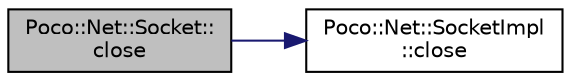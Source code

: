 digraph "Poco::Net::Socket::close"
{
 // LATEX_PDF_SIZE
  edge [fontname="Helvetica",fontsize="10",labelfontname="Helvetica",labelfontsize="10"];
  node [fontname="Helvetica",fontsize="10",shape=record];
  rankdir="LR";
  Node1 [label="Poco::Net::Socket::\lclose",height=0.2,width=0.4,color="black", fillcolor="grey75", style="filled", fontcolor="black",tooltip="Compares the SocketImpl pointers."];
  Node1 -> Node2 [color="midnightblue",fontsize="10",style="solid"];
  Node2 [label="Poco::Net::SocketImpl\l::close",height=0.2,width=0.4,color="black", fillcolor="white", style="filled",URL="$classPoco_1_1Net_1_1SocketImpl.html#a823bc2ba9a95531c00051611c9cdde64",tooltip=" "];
}

